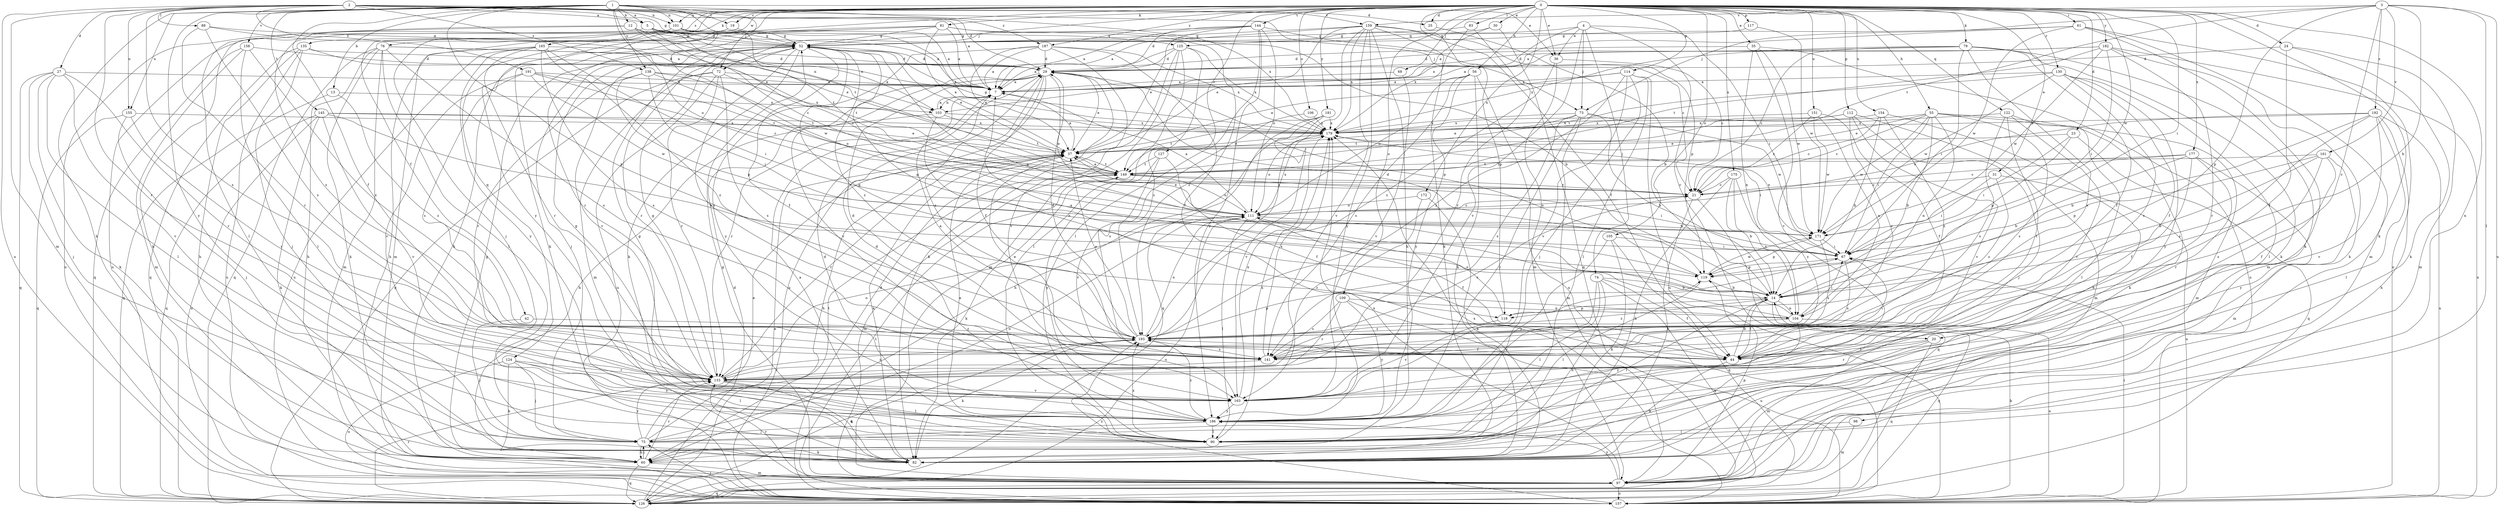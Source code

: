 strict digraph  {
0;
1;
2;
3;
4;
5;
7;
12;
13;
14;
19;
20;
21;
23;
24;
25;
27;
29;
30;
31;
35;
36;
37;
42;
44;
52;
55;
56;
60;
61;
67;
68;
72;
73;
74;
75;
76;
79;
81;
82;
83;
88;
90;
97;
98;
101;
103;
104;
105;
106;
109;
111;
112;
114;
117;
118;
119;
122;
124;
125;
126;
127;
130;
133;
135;
138;
141;
144;
145;
149;
151;
154;
155;
157;
158;
159;
161;
163;
165;
171;
172;
175;
177;
179;
181;
182;
186;
187;
191;
192;
193;
0 -> 19  [label=c];
0 -> 23  [label=d];
0 -> 24  [label=d];
0 -> 25  [label=d];
0 -> 30  [label=e];
0 -> 31  [label=e];
0 -> 35  [label=e];
0 -> 36  [label=e];
0 -> 42  [label=f];
0 -> 55  [label=h];
0 -> 56  [label=h];
0 -> 61  [label=i];
0 -> 67  [label=i];
0 -> 68  [label=j];
0 -> 72  [label=j];
0 -> 76  [label=k];
0 -> 79  [label=k];
0 -> 81  [label=k];
0 -> 82  [label=k];
0 -> 83  [label=l];
0 -> 98  [label=n];
0 -> 101  [label=n];
0 -> 105  [label=o];
0 -> 106  [label=o];
0 -> 109  [label=o];
0 -> 112  [label=p];
0 -> 114  [label=p];
0 -> 117  [label=p];
0 -> 118  [label=p];
0 -> 122  [label=q];
0 -> 124  [label=q];
0 -> 127  [label=r];
0 -> 130  [label=r];
0 -> 135  [label=s];
0 -> 144  [label=t];
0 -> 151  [label=u];
0 -> 154  [label=u];
0 -> 165  [label=w];
0 -> 171  [label=w];
0 -> 172  [label=x];
0 -> 175  [label=x];
0 -> 177  [label=x];
0 -> 181  [label=y];
0 -> 182  [label=y];
0 -> 186  [label=y];
0 -> 187  [label=z];
1 -> 5  [label=a];
1 -> 12  [label=b];
1 -> 13  [label=b];
1 -> 19  [label=c];
1 -> 36  [label=e];
1 -> 44  [label=f];
1 -> 60  [label=h];
1 -> 72  [label=j];
1 -> 101  [label=n];
1 -> 111  [label=o];
1 -> 118  [label=p];
1 -> 138  [label=s];
1 -> 145  [label=t];
1 -> 149  [label=t];
1 -> 155  [label=u];
1 -> 158  [label=v];
1 -> 179  [label=x];
1 -> 186  [label=y];
2 -> 5  [label=a];
2 -> 7  [label=a];
2 -> 25  [label=d];
2 -> 27  [label=d];
2 -> 29  [label=d];
2 -> 52  [label=g];
2 -> 73  [label=j];
2 -> 88  [label=l];
2 -> 97  [label=m];
2 -> 101  [label=n];
2 -> 133  [label=r];
2 -> 138  [label=s];
2 -> 141  [label=s];
2 -> 155  [label=u];
2 -> 157  [label=u];
2 -> 159  [label=v];
2 -> 187  [label=z];
2 -> 191  [label=z];
3 -> 14  [label=b];
3 -> 20  [label=c];
3 -> 73  [label=j];
3 -> 90  [label=l];
3 -> 118  [label=p];
3 -> 149  [label=t];
3 -> 157  [label=u];
3 -> 159  [label=v];
3 -> 161  [label=v];
3 -> 192  [label=z];
4 -> 20  [label=c];
4 -> 36  [label=e];
4 -> 67  [label=i];
4 -> 73  [label=j];
4 -> 74  [label=j];
4 -> 103  [label=n];
4 -> 125  [label=q];
4 -> 163  [label=v];
5 -> 7  [label=a];
5 -> 21  [label=c];
5 -> 52  [label=g];
5 -> 82  [label=k];
5 -> 103  [label=n];
5 -> 125  [label=q];
5 -> 149  [label=t];
7 -> 103  [label=n];
7 -> 133  [label=r];
12 -> 37  [label=e];
12 -> 52  [label=g];
12 -> 90  [label=l];
12 -> 103  [label=n];
12 -> 157  [label=u];
13 -> 103  [label=n];
13 -> 126  [label=q];
13 -> 193  [label=z];
14 -> 44  [label=f];
14 -> 52  [label=g];
14 -> 90  [label=l];
14 -> 104  [label=n];
14 -> 118  [label=p];
14 -> 126  [label=q];
14 -> 193  [label=z];
19 -> 52  [label=g];
19 -> 75  [label=j];
19 -> 97  [label=m];
20 -> 44  [label=f];
20 -> 97  [label=m];
20 -> 126  [label=q];
20 -> 133  [label=r];
21 -> 82  [label=k];
21 -> 111  [label=o];
21 -> 126  [label=q];
23 -> 37  [label=e];
23 -> 67  [label=i];
23 -> 119  [label=p];
23 -> 126  [label=q];
24 -> 29  [label=d];
24 -> 44  [label=f];
24 -> 82  [label=k];
24 -> 97  [label=m];
25 -> 14  [label=b];
27 -> 7  [label=a];
27 -> 75  [label=j];
27 -> 82  [label=k];
27 -> 90  [label=l];
27 -> 126  [label=q];
27 -> 133  [label=r];
27 -> 163  [label=v];
29 -> 7  [label=a];
29 -> 37  [label=e];
29 -> 44  [label=f];
29 -> 111  [label=o];
29 -> 119  [label=p];
29 -> 157  [label=u];
29 -> 163  [label=v];
29 -> 193  [label=z];
30 -> 7  [label=a];
30 -> 52  [label=g];
30 -> 126  [label=q];
31 -> 21  [label=c];
31 -> 67  [label=i];
31 -> 157  [label=u];
31 -> 193  [label=z];
35 -> 29  [label=d];
35 -> 104  [label=n];
35 -> 157  [label=u];
35 -> 163  [label=v];
35 -> 171  [label=w];
36 -> 21  [label=c];
36 -> 97  [label=m];
36 -> 193  [label=z];
37 -> 7  [label=a];
37 -> 60  [label=h];
37 -> 82  [label=k];
37 -> 133  [label=r];
37 -> 149  [label=t];
42 -> 75  [label=j];
42 -> 193  [label=z];
44 -> 7  [label=a];
44 -> 14  [label=b];
44 -> 67  [label=i];
44 -> 82  [label=k];
52 -> 29  [label=d];
52 -> 37  [label=e];
52 -> 44  [label=f];
52 -> 75  [label=j];
52 -> 82  [label=k];
52 -> 119  [label=p];
52 -> 133  [label=r];
52 -> 141  [label=s];
52 -> 163  [label=v];
52 -> 193  [label=z];
55 -> 14  [label=b];
55 -> 21  [label=c];
55 -> 37  [label=e];
55 -> 67  [label=i];
55 -> 82  [label=k];
55 -> 97  [label=m];
55 -> 104  [label=n];
55 -> 141  [label=s];
55 -> 171  [label=w];
55 -> 179  [label=x];
56 -> 7  [label=a];
56 -> 82  [label=k];
56 -> 111  [label=o];
56 -> 141  [label=s];
56 -> 157  [label=u];
56 -> 186  [label=y];
60 -> 52  [label=g];
60 -> 75  [label=j];
60 -> 97  [label=m];
60 -> 126  [label=q];
60 -> 133  [label=r];
61 -> 7  [label=a];
61 -> 52  [label=g];
61 -> 82  [label=k];
61 -> 97  [label=m];
61 -> 157  [label=u];
61 -> 171  [label=w];
67 -> 119  [label=p];
67 -> 141  [label=s];
68 -> 7  [label=a];
68 -> 163  [label=v];
72 -> 7  [label=a];
72 -> 97  [label=m];
72 -> 126  [label=q];
72 -> 133  [label=r];
72 -> 141  [label=s];
72 -> 157  [label=u];
72 -> 179  [label=x];
73 -> 14  [label=b];
73 -> 37  [label=e];
73 -> 97  [label=m];
73 -> 141  [label=s];
73 -> 171  [label=w];
73 -> 179  [label=x];
73 -> 186  [label=y];
74 -> 14  [label=b];
74 -> 44  [label=f];
74 -> 60  [label=h];
74 -> 90  [label=l];
74 -> 126  [label=q];
74 -> 186  [label=y];
75 -> 37  [label=e];
75 -> 60  [label=h];
75 -> 82  [label=k];
75 -> 111  [label=o];
75 -> 133  [label=r];
75 -> 149  [label=t];
76 -> 21  [label=c];
76 -> 29  [label=d];
76 -> 60  [label=h];
76 -> 82  [label=k];
76 -> 90  [label=l];
76 -> 97  [label=m];
76 -> 126  [label=q];
76 -> 141  [label=s];
79 -> 21  [label=c];
79 -> 29  [label=d];
79 -> 44  [label=f];
79 -> 67  [label=i];
79 -> 82  [label=k];
79 -> 97  [label=m];
79 -> 141  [label=s];
79 -> 179  [label=x];
81 -> 7  [label=a];
81 -> 14  [label=b];
81 -> 37  [label=e];
81 -> 52  [label=g];
81 -> 60  [label=h];
81 -> 82  [label=k];
81 -> 133  [label=r];
81 -> 193  [label=z];
82 -> 7  [label=a];
83 -> 52  [label=g];
83 -> 133  [label=r];
83 -> 179  [label=x];
88 -> 7  [label=a];
88 -> 52  [label=g];
88 -> 133  [label=r];
88 -> 141  [label=s];
90 -> 29  [label=d];
90 -> 37  [label=e];
90 -> 179  [label=x];
90 -> 193  [label=z];
97 -> 52  [label=g];
97 -> 119  [label=p];
97 -> 126  [label=q];
97 -> 133  [label=r];
97 -> 157  [label=u];
97 -> 179  [label=x];
97 -> 186  [label=y];
98 -> 90  [label=l];
98 -> 97  [label=m];
101 -> 7  [label=a];
101 -> 52  [label=g];
101 -> 157  [label=u];
101 -> 171  [label=w];
101 -> 179  [label=x];
101 -> 193  [label=z];
103 -> 7  [label=a];
103 -> 60  [label=h];
103 -> 104  [label=n];
103 -> 149  [label=t];
103 -> 179  [label=x];
104 -> 7  [label=a];
104 -> 52  [label=g];
104 -> 67  [label=i];
104 -> 157  [label=u];
104 -> 186  [label=y];
104 -> 193  [label=z];
105 -> 67  [label=i];
105 -> 82  [label=k];
105 -> 126  [label=q];
105 -> 186  [label=y];
106 -> 141  [label=s];
106 -> 179  [label=x];
109 -> 104  [label=n];
109 -> 133  [label=r];
109 -> 141  [label=s];
109 -> 157  [label=u];
109 -> 186  [label=y];
111 -> 7  [label=a];
111 -> 21  [label=c];
111 -> 37  [label=e];
111 -> 44  [label=f];
111 -> 90  [label=l];
111 -> 171  [label=w];
111 -> 179  [label=x];
112 -> 75  [label=j];
112 -> 97  [label=m];
112 -> 149  [label=t];
112 -> 163  [label=v];
112 -> 179  [label=x];
112 -> 193  [label=z];
114 -> 7  [label=a];
114 -> 37  [label=e];
114 -> 75  [label=j];
114 -> 90  [label=l];
114 -> 157  [label=u];
114 -> 163  [label=v];
114 -> 193  [label=z];
117 -> 52  [label=g];
117 -> 171  [label=w];
118 -> 67  [label=i];
118 -> 111  [label=o];
118 -> 163  [label=v];
119 -> 14  [label=b];
119 -> 29  [label=d];
119 -> 90  [label=l];
119 -> 171  [label=w];
122 -> 44  [label=f];
122 -> 90  [label=l];
122 -> 141  [label=s];
122 -> 163  [label=v];
122 -> 179  [label=x];
124 -> 75  [label=j];
124 -> 82  [label=k];
124 -> 90  [label=l];
124 -> 133  [label=r];
124 -> 157  [label=u];
124 -> 186  [label=y];
125 -> 7  [label=a];
125 -> 29  [label=d];
125 -> 90  [label=l];
125 -> 97  [label=m];
125 -> 163  [label=v];
125 -> 179  [label=x];
125 -> 193  [label=z];
126 -> 29  [label=d];
126 -> 37  [label=e];
126 -> 111  [label=o];
126 -> 133  [label=r];
127 -> 44  [label=f];
127 -> 149  [label=t];
127 -> 163  [label=v];
127 -> 186  [label=y];
130 -> 7  [label=a];
130 -> 44  [label=f];
130 -> 90  [label=l];
130 -> 141  [label=s];
130 -> 149  [label=t];
130 -> 171  [label=w];
130 -> 186  [label=y];
133 -> 52  [label=g];
133 -> 82  [label=k];
133 -> 90  [label=l];
133 -> 111  [label=o];
133 -> 163  [label=v];
133 -> 193  [label=z];
135 -> 29  [label=d];
135 -> 60  [label=h];
135 -> 75  [label=j];
135 -> 126  [label=q];
135 -> 149  [label=t];
135 -> 157  [label=u];
138 -> 7  [label=a];
138 -> 67  [label=i];
138 -> 111  [label=o];
138 -> 119  [label=p];
138 -> 133  [label=r];
138 -> 149  [label=t];
141 -> 21  [label=c];
141 -> 29  [label=d];
141 -> 37  [label=e];
141 -> 133  [label=r];
141 -> 179  [label=x];
144 -> 7  [label=a];
144 -> 21  [label=c];
144 -> 29  [label=d];
144 -> 37  [label=e];
144 -> 52  [label=g];
144 -> 90  [label=l];
144 -> 111  [label=o];
144 -> 186  [label=y];
145 -> 14  [label=b];
145 -> 37  [label=e];
145 -> 82  [label=k];
145 -> 126  [label=q];
145 -> 157  [label=u];
145 -> 163  [label=v];
145 -> 179  [label=x];
149 -> 21  [label=c];
149 -> 37  [label=e];
149 -> 67  [label=i];
149 -> 82  [label=k];
149 -> 97  [label=m];
149 -> 111  [label=o];
151 -> 21  [label=c];
151 -> 44  [label=f];
151 -> 104  [label=n];
151 -> 171  [label=w];
151 -> 179  [label=x];
154 -> 14  [label=b];
154 -> 21  [label=c];
154 -> 60  [label=h];
154 -> 179  [label=x];
154 -> 193  [label=z];
155 -> 75  [label=j];
155 -> 126  [label=q];
155 -> 133  [label=r];
155 -> 179  [label=x];
157 -> 14  [label=b];
157 -> 29  [label=d];
157 -> 67  [label=i];
157 -> 75  [label=j];
157 -> 149  [label=t];
157 -> 179  [label=x];
157 -> 193  [label=z];
158 -> 29  [label=d];
158 -> 90  [label=l];
158 -> 97  [label=m];
158 -> 126  [label=q];
158 -> 193  [label=z];
159 -> 7  [label=a];
159 -> 37  [label=e];
159 -> 44  [label=f];
159 -> 52  [label=g];
159 -> 60  [label=h];
159 -> 82  [label=k];
159 -> 119  [label=p];
159 -> 163  [label=v];
159 -> 179  [label=x];
159 -> 186  [label=y];
159 -> 193  [label=z];
161 -> 14  [label=b];
161 -> 44  [label=f];
161 -> 119  [label=p];
161 -> 141  [label=s];
161 -> 149  [label=t];
161 -> 186  [label=y];
163 -> 52  [label=g];
163 -> 179  [label=x];
163 -> 186  [label=y];
165 -> 29  [label=d];
165 -> 60  [label=h];
165 -> 67  [label=i];
165 -> 133  [label=r];
165 -> 141  [label=s];
165 -> 157  [label=u];
165 -> 186  [label=y];
165 -> 193  [label=z];
171 -> 67  [label=i];
171 -> 119  [label=p];
171 -> 141  [label=s];
171 -> 179  [label=x];
172 -> 82  [label=k];
172 -> 111  [label=o];
172 -> 133  [label=r];
175 -> 14  [label=b];
175 -> 21  [label=c];
175 -> 60  [label=h];
175 -> 104  [label=n];
175 -> 193  [label=z];
177 -> 14  [label=b];
177 -> 21  [label=c];
177 -> 44  [label=f];
177 -> 97  [label=m];
177 -> 133  [label=r];
177 -> 149  [label=t];
179 -> 37  [label=e];
179 -> 52  [label=g];
179 -> 67  [label=i];
179 -> 111  [label=o];
181 -> 60  [label=h];
181 -> 126  [label=q];
181 -> 149  [label=t];
181 -> 163  [label=v];
181 -> 179  [label=x];
182 -> 7  [label=a];
182 -> 29  [label=d];
182 -> 67  [label=i];
182 -> 82  [label=k];
182 -> 133  [label=r];
182 -> 149  [label=t];
182 -> 157  [label=u];
182 -> 171  [label=w];
186 -> 29  [label=d];
186 -> 52  [label=g];
186 -> 75  [label=j];
186 -> 90  [label=l];
186 -> 193  [label=z];
187 -> 7  [label=a];
187 -> 29  [label=d];
187 -> 37  [label=e];
187 -> 44  [label=f];
187 -> 82  [label=k];
187 -> 179  [label=x];
187 -> 186  [label=y];
191 -> 7  [label=a];
191 -> 21  [label=c];
191 -> 141  [label=s];
191 -> 149  [label=t];
191 -> 163  [label=v];
191 -> 171  [label=w];
192 -> 14  [label=b];
192 -> 60  [label=h];
192 -> 90  [label=l];
192 -> 111  [label=o];
192 -> 141  [label=s];
192 -> 157  [label=u];
192 -> 163  [label=v];
192 -> 179  [label=x];
193 -> 29  [label=d];
193 -> 37  [label=e];
193 -> 44  [label=f];
193 -> 82  [label=k];
193 -> 111  [label=o];
193 -> 119  [label=p];
193 -> 126  [label=q];
193 -> 141  [label=s];
}
